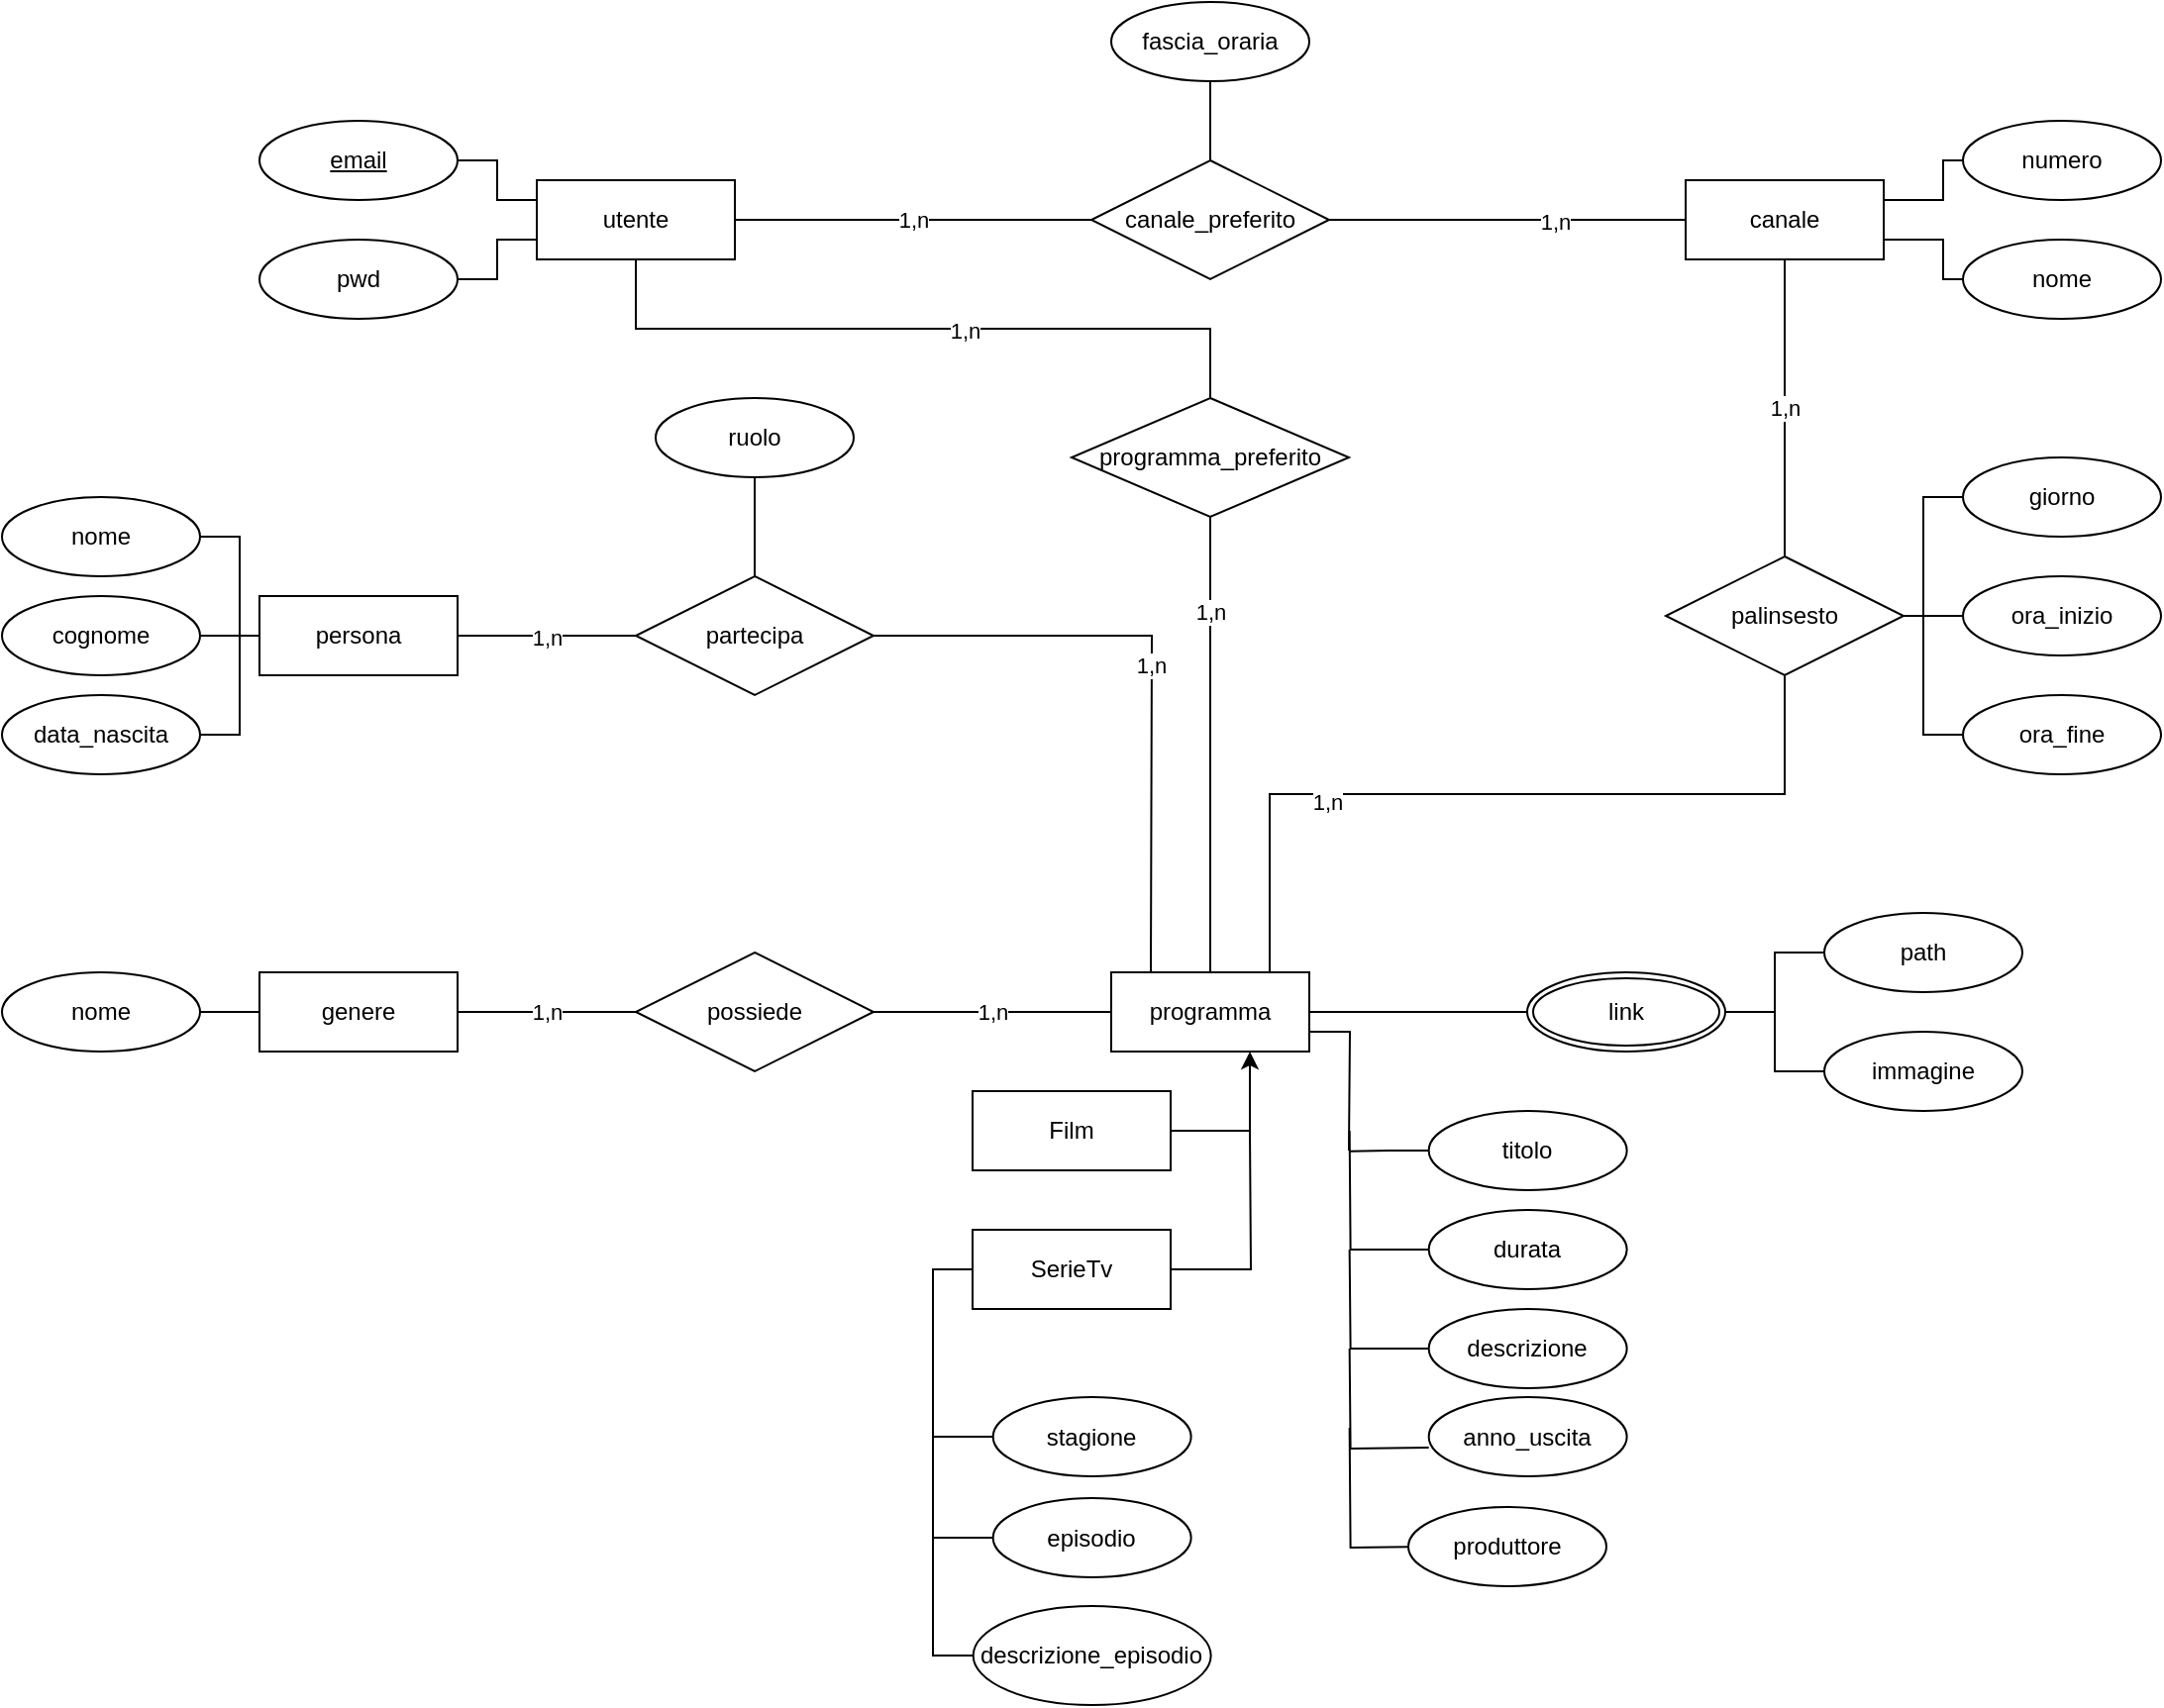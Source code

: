 <mxfile version="18.0.4" type="device" pages="2"><diagram id="wIHTIXUilXJX37TPyP6l" name="Normal"><mxGraphModel dx="2207" dy="2303" grid="1" gridSize="10" guides="1" tooltips="1" connect="1" arrows="1" fold="1" page="1" pageScale="1" pageWidth="1169" pageHeight="1654" math="0" shadow="0"><root><mxCell id="0"/><mxCell id="1" parent="0"/><mxCell id="krmuypBEGRYz2IWkkGxS-1" value="1,n" style="edgeStyle=orthogonalEdgeStyle;rounded=0;orthogonalLoop=1;jettySize=auto;html=1;exitX=1;exitY=0.5;exitDx=0;exitDy=0;entryX=0;entryY=0.5;entryDx=0;entryDy=0;endArrow=none;endFill=0;" parent="1" source="krmuypBEGRYz2IWkkGxS-4" target="krmuypBEGRYz2IWkkGxS-41" edge="1"><mxGeometry relative="1" as="geometry"/></mxCell><mxCell id="krmuypBEGRYz2IWkkGxS-2" style="rounded=0;orthogonalLoop=1;jettySize=auto;html=1;exitX=0.5;exitY=1;exitDx=0;exitDy=0;endArrow=none;endFill=0;edgeStyle=orthogonalEdgeStyle;" parent="1" source="krmuypBEGRYz2IWkkGxS-4" target="krmuypBEGRYz2IWkkGxS-45" edge="1"><mxGeometry relative="1" as="geometry"/></mxCell><mxCell id="krmuypBEGRYz2IWkkGxS-3" value="1,n" style="edgeLabel;html=1;align=center;verticalAlign=middle;resizable=0;points=[];" parent="krmuypBEGRYz2IWkkGxS-2" vertex="1" connectable="0"><mxGeometry x="0.12" y="-1" relative="1" as="geometry"><mxPoint x="-1" as="offset"/></mxGeometry></mxCell><mxCell id="krmuypBEGRYz2IWkkGxS-4" value="utente" style="whiteSpace=wrap;html=1;align=center;" parent="1" vertex="1"><mxGeometry x="80" y="-70" width="100" height="40" as="geometry"/></mxCell><mxCell id="krmuypBEGRYz2IWkkGxS-5" style="edgeStyle=orthogonalEdgeStyle;rounded=0;orthogonalLoop=1;jettySize=auto;html=1;exitX=1;exitY=0.25;exitDx=0;exitDy=0;entryX=0;entryY=0.5;entryDx=0;entryDy=0;endArrow=none;endFill=0;" parent="1" source="krmuypBEGRYz2IWkkGxS-6" target="krmuypBEGRYz2IWkkGxS-11" edge="1"><mxGeometry relative="1" as="geometry"><Array as="points"><mxPoint x="790" y="-60"/></Array></mxGeometry></mxCell><mxCell id="krmuypBEGRYz2IWkkGxS-6" value="canale" style="whiteSpace=wrap;html=1;align=center;" parent="1" vertex="1"><mxGeometry x="660" y="-70" width="100" height="40" as="geometry"/></mxCell><mxCell id="krmuypBEGRYz2IWkkGxS-7" style="edgeStyle=orthogonalEdgeStyle;rounded=0;orthogonalLoop=1;jettySize=auto;html=1;endArrow=none;endFill=0;entryX=0;entryY=0.75;entryDx=0;entryDy=0;" parent="1" source="krmuypBEGRYz2IWkkGxS-8" target="krmuypBEGRYz2IWkkGxS-4" edge="1"><mxGeometry relative="1" as="geometry"><mxPoint x="60.0" y="100.0" as="targetPoint"/></mxGeometry></mxCell><mxCell id="krmuypBEGRYz2IWkkGxS-8" value="pwd" style="ellipse;whiteSpace=wrap;html=1;align=center;" parent="1" vertex="1"><mxGeometry x="-60" y="-40" width="100" height="40" as="geometry"/></mxCell><mxCell id="krmuypBEGRYz2IWkkGxS-9" style="edgeStyle=orthogonalEdgeStyle;rounded=0;orthogonalLoop=1;jettySize=auto;html=1;exitX=1;exitY=0.5;exitDx=0;exitDy=0;entryX=0;entryY=0.25;entryDx=0;entryDy=0;endArrow=none;endFill=0;" parent="1" source="krmuypBEGRYz2IWkkGxS-10" target="krmuypBEGRYz2IWkkGxS-4" edge="1"><mxGeometry relative="1" as="geometry"/></mxCell><mxCell id="krmuypBEGRYz2IWkkGxS-10" value="email" style="ellipse;whiteSpace=wrap;html=1;align=center;fontStyle=4;" parent="1" vertex="1"><mxGeometry x="-60" y="-100" width="100" height="40" as="geometry"/></mxCell><mxCell id="krmuypBEGRYz2IWkkGxS-11" value="numero" style="ellipse;whiteSpace=wrap;html=1;align=center;" parent="1" vertex="1"><mxGeometry x="800" y="-100" width="100" height="40" as="geometry"/></mxCell><mxCell id="krmuypBEGRYz2IWkkGxS-12" style="edgeStyle=orthogonalEdgeStyle;rounded=0;orthogonalLoop=1;jettySize=auto;html=1;endArrow=none;endFill=0;" parent="1" source="krmuypBEGRYz2IWkkGxS-13" edge="1"><mxGeometry relative="1" as="geometry"><mxPoint x="490.33" y="410.0" as="targetPoint"/></mxGeometry></mxCell><mxCell id="krmuypBEGRYz2IWkkGxS-13" value="durata" style="ellipse;whiteSpace=wrap;html=1;align=center;" parent="1" vertex="1"><mxGeometry x="530.33" y="450" width="100" height="40" as="geometry"/></mxCell><mxCell id="krmuypBEGRYz2IWkkGxS-14" style="edgeStyle=orthogonalEdgeStyle;rounded=0;orthogonalLoop=1;jettySize=auto;html=1;exitX=0;exitY=0.5;exitDx=0;exitDy=0;endArrow=none;endFill=0;" parent="1" source="krmuypBEGRYz2IWkkGxS-15" edge="1"><mxGeometry relative="1" as="geometry"><mxPoint x="490.33" y="470.0" as="targetPoint"/></mxGeometry></mxCell><mxCell id="krmuypBEGRYz2IWkkGxS-15" value="descrizione" style="ellipse;whiteSpace=wrap;html=1;align=center;" parent="1" vertex="1"><mxGeometry x="530.33" y="500" width="100" height="40" as="geometry"/></mxCell><mxCell id="krmuypBEGRYz2IWkkGxS-16" value="1,n" style="edgeStyle=orthogonalEdgeStyle;rounded=0;orthogonalLoop=1;jettySize=auto;html=1;endArrow=none;endFill=0;exitX=1;exitY=0.5;exitDx=0;exitDy=0;" parent="1" source="krmuypBEGRYz2IWkkGxS-55" edge="1"><mxGeometry relative="1" as="geometry"><mxPoint x="390.0" y="330" as="targetPoint"/><mxPoint x="350.005" y="240.053" as="sourcePoint"/></mxGeometry></mxCell><mxCell id="krmuypBEGRYz2IWkkGxS-17" value="1,n" style="edgeStyle=orthogonalEdgeStyle;rounded=0;orthogonalLoop=1;jettySize=auto;html=1;entryX=0;entryY=0.5;entryDx=0;entryDy=0;endArrow=none;endFill=0;exitX=1;exitY=0.5;exitDx=0;exitDy=0;" parent="1" source="krmuypBEGRYz2IWkkGxS-78" edge="1"><mxGeometry relative="1" as="geometry"><mxPoint x="130" y="160" as="targetPoint"/><mxPoint x="90" y="160" as="sourcePoint"/></mxGeometry></mxCell><mxCell id="krmuypBEGRYz2IWkkGxS-18" value="1,n" style="edgeStyle=orthogonalEdgeStyle;rounded=0;orthogonalLoop=1;jettySize=auto;html=1;entryX=0;entryY=0.5;entryDx=0;entryDy=0;endArrow=none;endFill=0;" parent="1" source="krmuypBEGRYz2IWkkGxS-19" target="krmuypBEGRYz2IWkkGxS-27" edge="1"><mxGeometry relative="1" as="geometry"><mxPoint x="364" y="350.0" as="targetPoint"/></mxGeometry></mxCell><mxCell id="krmuypBEGRYz2IWkkGxS-19" value="possiede" style="shape=rhombus;perimeter=rhombusPerimeter;whiteSpace=wrap;html=1;align=center;" parent="1" vertex="1"><mxGeometry x="130" y="320" width="120" height="60" as="geometry"/></mxCell><mxCell id="krmuypBEGRYz2IWkkGxS-20" value="1,n" style="edgeStyle=orthogonalEdgeStyle;rounded=0;orthogonalLoop=1;jettySize=auto;html=1;endArrow=none;endFill=0;" parent="1" source="krmuypBEGRYz2IWkkGxS-21" target="krmuypBEGRYz2IWkkGxS-19" edge="1"><mxGeometry relative="1" as="geometry"/></mxCell><mxCell id="krmuypBEGRYz2IWkkGxS-21" value="genere" style="whiteSpace=wrap;html=1;align=center;" parent="1" vertex="1"><mxGeometry x="-60" y="330" width="100" height="40" as="geometry"/></mxCell><mxCell id="krmuypBEGRYz2IWkkGxS-24" style="edgeStyle=orthogonalEdgeStyle;rounded=0;orthogonalLoop=1;jettySize=auto;html=1;exitX=1;exitY=0.75;exitDx=0;exitDy=0;endArrow=none;endFill=0;" parent="1" source="krmuypBEGRYz2IWkkGxS-27" edge="1"><mxGeometry relative="1" as="geometry"><mxPoint x="489.997" y="420" as="targetPoint"/><mxPoint x="540.33" y="360" as="sourcePoint"/></mxGeometry></mxCell><mxCell id="krmuypBEGRYz2IWkkGxS-25" style="edgeStyle=orthogonalEdgeStyle;rounded=0;orthogonalLoop=1;jettySize=auto;html=1;exitX=0.75;exitY=0;exitDx=0;exitDy=0;entryX=0.5;entryY=1;entryDx=0;entryDy=0;endArrow=none;endFill=0;" parent="1" source="krmuypBEGRYz2IWkkGxS-27" target="krmuypBEGRYz2IWkkGxS-67" edge="1"><mxGeometry relative="1" as="geometry"><Array as="points"><mxPoint x="450" y="330"/><mxPoint x="450" y="240"/><mxPoint x="710" y="240"/></Array></mxGeometry></mxCell><mxCell id="krmuypBEGRYz2IWkkGxS-26" value="1,n" style="edgeLabel;html=1;align=center;verticalAlign=middle;resizable=0;points=[];" parent="krmuypBEGRYz2IWkkGxS-25" vertex="1" connectable="0"><mxGeometry x="-0.403" y="-4" relative="1" as="geometry"><mxPoint as="offset"/></mxGeometry></mxCell><mxCell id="VphxFnrTuTG88ERewoqp-6" style="edgeStyle=orthogonalEdgeStyle;rounded=0;orthogonalLoop=1;jettySize=auto;html=1;exitX=1;exitY=0.5;exitDx=0;exitDy=0;entryX=0;entryY=0.5;entryDx=0;entryDy=0;endArrow=none;endFill=0;" parent="1" source="krmuypBEGRYz2IWkkGxS-27" target="VphxFnrTuTG88ERewoqp-1" edge="1"><mxGeometry relative="1" as="geometry"/></mxCell><mxCell id="Xvf-1FZqlk42v7NjZkks-3" value="" style="edgeStyle=orthogonalEdgeStyle;rounded=0;orthogonalLoop=1;jettySize=auto;html=1;entryX=1;entryY=0.5;entryDx=0;entryDy=0;startArrow=classic;startFill=1;endArrow=none;endFill=0;" parent="1" source="krmuypBEGRYz2IWkkGxS-27" target="Xvf-1FZqlk42v7NjZkks-2" edge="1"><mxGeometry relative="1" as="geometry"><mxPoint x="450" y="380" as="sourcePoint"/><Array as="points"><mxPoint x="440" y="410"/></Array></mxGeometry></mxCell><mxCell id="krmuypBEGRYz2IWkkGxS-27" value="programma" style="whiteSpace=wrap;html=1;align=center;" parent="1" vertex="1"><mxGeometry x="370" y="330" width="100" height="40" as="geometry"/></mxCell><mxCell id="krmuypBEGRYz2IWkkGxS-28" style="edgeStyle=orthogonalEdgeStyle;rounded=0;orthogonalLoop=1;jettySize=auto;html=1;exitX=0;exitY=0.5;exitDx=0;exitDy=0;startArrow=none;startFill=0;endArrow=none;endFill=0;" parent="1" edge="1"><mxGeometry relative="1" as="geometry"><mxPoint x="490.33" y="520.0" as="targetPoint"/><mxPoint x="530.33" y="570" as="sourcePoint"/></mxGeometry></mxCell><mxCell id="krmuypBEGRYz2IWkkGxS-30" style="edgeStyle=orthogonalEdgeStyle;rounded=0;orthogonalLoop=1;jettySize=auto;html=1;exitX=0;exitY=0.5;exitDx=0;exitDy=0;startArrow=none;startFill=0;endArrow=none;endFill=0;" parent="1" edge="1"><mxGeometry relative="1" as="geometry"><mxPoint x="490.33" y="560" as="targetPoint"/><mxPoint x="530.33" y="620" as="sourcePoint"/></mxGeometry></mxCell><mxCell id="krmuypBEGRYz2IWkkGxS-38" style="edgeStyle=orthogonalEdgeStyle;rounded=0;orthogonalLoop=1;jettySize=auto;html=1;exitX=1;exitY=0.5;exitDx=0;exitDy=0;entryX=0;entryY=0.5;entryDx=0;entryDy=0;endArrow=none;endFill=0;" parent="1" source="krmuypBEGRYz2IWkkGxS-41" target="krmuypBEGRYz2IWkkGxS-6" edge="1"><mxGeometry relative="1" as="geometry"/></mxCell><mxCell id="krmuypBEGRYz2IWkkGxS-39" value="1,n" style="edgeLabel;html=1;align=center;verticalAlign=middle;resizable=0;points=[];" parent="krmuypBEGRYz2IWkkGxS-38" vertex="1" connectable="0"><mxGeometry x="0.262" y="-1" relative="1" as="geometry"><mxPoint as="offset"/></mxGeometry></mxCell><mxCell id="krmuypBEGRYz2IWkkGxS-40" style="edgeStyle=orthogonalEdgeStyle;rounded=0;orthogonalLoop=1;jettySize=auto;html=1;exitX=0.5;exitY=0;exitDx=0;exitDy=0;entryX=0.5;entryY=1;entryDx=0;entryDy=0;endArrow=none;endFill=0;" parent="1" source="krmuypBEGRYz2IWkkGxS-41" target="krmuypBEGRYz2IWkkGxS-75" edge="1"><mxGeometry relative="1" as="geometry"/></mxCell><mxCell id="krmuypBEGRYz2IWkkGxS-41" value="canale_preferito" style="shape=rhombus;perimeter=rhombusPerimeter;whiteSpace=wrap;html=1;align=center;" parent="1" vertex="1"><mxGeometry x="360" y="-80" width="120" height="60" as="geometry"/></mxCell><mxCell id="krmuypBEGRYz2IWkkGxS-42" style="edgeStyle=orthogonalEdgeStyle;rounded=0;orthogonalLoop=1;jettySize=auto;html=1;exitX=0.5;exitY=1;exitDx=0;exitDy=0;entryX=0.5;entryY=0;entryDx=0;entryDy=0;endArrow=none;endFill=0;" parent="1" source="krmuypBEGRYz2IWkkGxS-45" target="krmuypBEGRYz2IWkkGxS-27" edge="1"><mxGeometry relative="1" as="geometry"/></mxCell><mxCell id="krmuypBEGRYz2IWkkGxS-43" value="1,n" style="edgeLabel;html=1;align=center;verticalAlign=middle;resizable=0;points=[];" parent="krmuypBEGRYz2IWkkGxS-42" vertex="1" connectable="0"><mxGeometry x="-0.589" y="1" relative="1" as="geometry"><mxPoint x="-1" as="offset"/></mxGeometry></mxCell><mxCell id="krmuypBEGRYz2IWkkGxS-45" value="programma_preferito" style="shape=rhombus;perimeter=rhombusPerimeter;whiteSpace=wrap;html=1;align=center;" parent="1" vertex="1"><mxGeometry x="350" y="40" width="140" height="60" as="geometry"/></mxCell><mxCell id="krmuypBEGRYz2IWkkGxS-47" style="edgeStyle=orthogonalEdgeStyle;rounded=0;orthogonalLoop=1;jettySize=auto;html=1;exitX=0;exitY=0.5;exitDx=0;exitDy=0;endArrow=none;endFill=0;" parent="1" source="krmuypBEGRYz2IWkkGxS-48" edge="1"><mxGeometry relative="1" as="geometry"><mxPoint x="490.33" y="420.368" as="targetPoint"/></mxGeometry></mxCell><mxCell id="krmuypBEGRYz2IWkkGxS-48" value="titolo" style="ellipse;whiteSpace=wrap;html=1;align=center;" parent="1" vertex="1"><mxGeometry x="530.33" y="400" width="100" height="40" as="geometry"/></mxCell><mxCell id="krmuypBEGRYz2IWkkGxS-49" value="anno_uscita" style="ellipse;whiteSpace=wrap;html=1;align=center;" parent="1" vertex="1"><mxGeometry x="530.33" y="544.5" width="100" height="40" as="geometry"/></mxCell><mxCell id="krmuypBEGRYz2IWkkGxS-50" value="stagione" style="ellipse;whiteSpace=wrap;html=1;align=center;" parent="1" vertex="1"><mxGeometry x="310.33" y="544.5" width="100" height="40" as="geometry"/></mxCell><mxCell id="krmuypBEGRYz2IWkkGxS-51" value="episodio" style="ellipse;whiteSpace=wrap;html=1;align=center;" parent="1" vertex="1"><mxGeometry x="310.33" y="595.5" width="100" height="40" as="geometry"/></mxCell><mxCell id="krmuypBEGRYz2IWkkGxS-52" value="produttore" style="ellipse;whiteSpace=wrap;html=1;align=center;" parent="1" vertex="1"><mxGeometry x="520" y="600" width="100" height="40" as="geometry"/></mxCell><mxCell id="krmuypBEGRYz2IWkkGxS-53" style="edgeStyle=orthogonalEdgeStyle;rounded=0;orthogonalLoop=1;jettySize=auto;html=1;exitX=1;exitY=0.5;exitDx=0;exitDy=0;entryX=0;entryY=0.5;entryDx=0;entryDy=0;endArrow=none;endFill=0;" parent="1" source="krmuypBEGRYz2IWkkGxS-54" target="krmuypBEGRYz2IWkkGxS-21" edge="1"><mxGeometry relative="1" as="geometry"/></mxCell><mxCell id="krmuypBEGRYz2IWkkGxS-54" value="nome" style="ellipse;whiteSpace=wrap;html=1;align=center;" parent="1" vertex="1"><mxGeometry x="-190" y="330" width="100" height="40" as="geometry"/></mxCell><mxCell id="krmuypBEGRYz2IWkkGxS-55" value="partecipa" style="shape=rhombus;perimeter=rhombusPerimeter;whiteSpace=wrap;html=1;align=center;" parent="1" vertex="1"><mxGeometry x="130" y="130" width="120" height="60" as="geometry"/></mxCell><mxCell id="krmuypBEGRYz2IWkkGxS-56" style="edgeStyle=orthogonalEdgeStyle;rounded=0;orthogonalLoop=1;jettySize=auto;html=1;exitX=0;exitY=0.5;exitDx=0;exitDy=0;entryX=1;entryY=0.75;entryDx=0;entryDy=0;endArrow=none;endFill=0;" parent="1" source="krmuypBEGRYz2IWkkGxS-57" target="krmuypBEGRYz2IWkkGxS-6" edge="1"><mxGeometry relative="1" as="geometry"><Array as="points"><mxPoint x="790" y="-40"/></Array></mxGeometry></mxCell><mxCell id="krmuypBEGRYz2IWkkGxS-57" value="nome" style="ellipse;whiteSpace=wrap;html=1;align=center;" parent="1" vertex="1"><mxGeometry x="800" y="-40" width="100" height="40" as="geometry"/></mxCell><mxCell id="krmuypBEGRYz2IWkkGxS-58" style="rounded=0;orthogonalLoop=1;jettySize=auto;html=1;exitX=0.5;exitY=1;exitDx=0;exitDy=0;entryX=0.5;entryY=0;entryDx=0;entryDy=0;endArrow=none;endFill=0;edgeStyle=orthogonalEdgeStyle;" parent="1" source="krmuypBEGRYz2IWkkGxS-59" target="krmuypBEGRYz2IWkkGxS-55" edge="1"><mxGeometry relative="1" as="geometry"/></mxCell><mxCell id="krmuypBEGRYz2IWkkGxS-59" value="ruolo" style="ellipse;whiteSpace=wrap;html=1;align=center;" parent="1" vertex="1"><mxGeometry x="140" y="40" width="100" height="40" as="geometry"/></mxCell><mxCell id="krmuypBEGRYz2IWkkGxS-60" style="edgeStyle=orthogonalEdgeStyle;rounded=0;orthogonalLoop=1;jettySize=auto;html=1;exitX=1;exitY=0.5;exitDx=0;exitDy=0;endArrow=none;endFill=0;" parent="1" source="krmuypBEGRYz2IWkkGxS-61" edge="1"><mxGeometry relative="1" as="geometry"><mxPoint x="-60" y="160.154" as="targetPoint"/></mxGeometry></mxCell><mxCell id="krmuypBEGRYz2IWkkGxS-61" value="cognome" style="ellipse;whiteSpace=wrap;html=1;align=center;" parent="1" vertex="1"><mxGeometry x="-190" y="140" width="100" height="40" as="geometry"/></mxCell><mxCell id="krmuypBEGRYz2IWkkGxS-62" style="edgeStyle=orthogonalEdgeStyle;rounded=0;orthogonalLoop=1;jettySize=auto;html=1;exitX=1;exitY=0.5;exitDx=0;exitDy=0;entryX=0;entryY=0.5;entryDx=0;entryDy=0;endArrow=none;endFill=0;" parent="1" source="krmuypBEGRYz2IWkkGxS-63" target="krmuypBEGRYz2IWkkGxS-78" edge="1"><mxGeometry relative="1" as="geometry"><Array as="points"><mxPoint x="-70" y="110"/><mxPoint x="-70" y="160"/></Array></mxGeometry></mxCell><mxCell id="krmuypBEGRYz2IWkkGxS-63" value="nome" style="ellipse;whiteSpace=wrap;html=1;align=center;" parent="1" vertex="1"><mxGeometry x="-190" y="90" width="100" height="40" as="geometry"/></mxCell><mxCell id="krmuypBEGRYz2IWkkGxS-64" style="edgeStyle=orthogonalEdgeStyle;rounded=0;orthogonalLoop=1;jettySize=auto;html=1;entryX=0;entryY=0.5;entryDx=0;entryDy=0;endArrow=none;endFill=0;" parent="1" source="krmuypBEGRYz2IWkkGxS-65" target="krmuypBEGRYz2IWkkGxS-78" edge="1"><mxGeometry relative="1" as="geometry"><Array as="points"><mxPoint x="-70" y="210"/><mxPoint x="-70" y="160"/></Array></mxGeometry></mxCell><mxCell id="krmuypBEGRYz2IWkkGxS-65" value="data_nascita" style="ellipse;whiteSpace=wrap;html=1;align=center;" parent="1" vertex="1"><mxGeometry x="-190" y="190" width="100" height="40" as="geometry"/></mxCell><mxCell id="krmuypBEGRYz2IWkkGxS-66" value="1,n" style="edgeStyle=orthogonalEdgeStyle;rounded=0;orthogonalLoop=1;jettySize=auto;html=1;exitX=0.5;exitY=0;exitDx=0;exitDy=0;entryX=0.5;entryY=1;entryDx=0;entryDy=0;endArrow=none;endFill=0;" parent="1" source="krmuypBEGRYz2IWkkGxS-67" target="krmuypBEGRYz2IWkkGxS-6" edge="1"><mxGeometry relative="1" as="geometry"/></mxCell><mxCell id="krmuypBEGRYz2IWkkGxS-67" value="palinsesto" style="shape=rhombus;perimeter=rhombusPerimeter;whiteSpace=wrap;html=1;align=center;" parent="1" vertex="1"><mxGeometry x="650" y="120" width="120" height="60" as="geometry"/></mxCell><mxCell id="krmuypBEGRYz2IWkkGxS-68" style="edgeStyle=orthogonalEdgeStyle;rounded=0;orthogonalLoop=1;jettySize=auto;html=1;exitX=0;exitY=0.5;exitDx=0;exitDy=0;entryX=1;entryY=0.5;entryDx=0;entryDy=0;endArrow=none;endFill=0;" parent="1" source="krmuypBEGRYz2IWkkGxS-69" target="krmuypBEGRYz2IWkkGxS-67" edge="1"><mxGeometry relative="1" as="geometry"/></mxCell><mxCell id="krmuypBEGRYz2IWkkGxS-69" value="ora_inizio" style="ellipse;whiteSpace=wrap;html=1;align=center;" parent="1" vertex="1"><mxGeometry x="800" y="130" width="100" height="40" as="geometry"/></mxCell><mxCell id="krmuypBEGRYz2IWkkGxS-70" style="edgeStyle=orthogonalEdgeStyle;rounded=0;orthogonalLoop=1;jettySize=auto;html=1;exitX=0;exitY=0.5;exitDx=0;exitDy=0;entryX=1;entryY=0.5;entryDx=0;entryDy=0;endArrow=none;endFill=0;" parent="1" source="krmuypBEGRYz2IWkkGxS-71" target="krmuypBEGRYz2IWkkGxS-67" edge="1"><mxGeometry relative="1" as="geometry"><Array as="points"><mxPoint x="780" y="210"/><mxPoint x="780" y="150"/></Array></mxGeometry></mxCell><mxCell id="krmuypBEGRYz2IWkkGxS-71" value="ora_fine" style="ellipse;whiteSpace=wrap;html=1;align=center;" parent="1" vertex="1"><mxGeometry x="800" y="190" width="100" height="40" as="geometry"/></mxCell><mxCell id="krmuypBEGRYz2IWkkGxS-72" style="edgeStyle=orthogonalEdgeStyle;rounded=0;orthogonalLoop=1;jettySize=auto;html=1;exitX=0;exitY=0.5;exitDx=0;exitDy=0;entryX=1;entryY=0.5;entryDx=0;entryDy=0;endArrow=none;endFill=0;" parent="1" source="krmuypBEGRYz2IWkkGxS-73" target="krmuypBEGRYz2IWkkGxS-67" edge="1"><mxGeometry relative="1" as="geometry"><Array as="points"><mxPoint x="780" y="90"/><mxPoint x="780" y="150"/></Array></mxGeometry></mxCell><mxCell id="krmuypBEGRYz2IWkkGxS-73" value="giorno" style="ellipse;whiteSpace=wrap;html=1;align=center;" parent="1" vertex="1"><mxGeometry x="800" y="70" width="100" height="40" as="geometry"/></mxCell><mxCell id="krmuypBEGRYz2IWkkGxS-75" value="fascia_oraria" style="ellipse;whiteSpace=wrap;html=1;align=center;" parent="1" vertex="1"><mxGeometry x="370" y="-160" width="100" height="40" as="geometry"/></mxCell><mxCell id="krmuypBEGRYz2IWkkGxS-77" value="descrizione_episodio" style="ellipse;whiteSpace=wrap;html=1;align=center;" parent="1" vertex="1"><mxGeometry x="300.33" y="650" width="120" height="50" as="geometry"/></mxCell><mxCell id="krmuypBEGRYz2IWkkGxS-78" value="persona" style="whiteSpace=wrap;html=1;align=center;" parent="1" vertex="1"><mxGeometry x="-60" y="140" width="100" height="40" as="geometry"/></mxCell><mxCell id="VphxFnrTuTG88ERewoqp-1" value="link" style="ellipse;shape=doubleEllipse;margin=3;whiteSpace=wrap;html=1;align=center;" parent="1" vertex="1"><mxGeometry x="580" y="330" width="100" height="40" as="geometry"/></mxCell><mxCell id="VphxFnrTuTG88ERewoqp-2" style="edgeStyle=orthogonalEdgeStyle;rounded=0;orthogonalLoop=1;jettySize=auto;html=1;exitX=0;exitY=0.5;exitDx=0;exitDy=0;endArrow=none;endFill=0;" parent="1" source="VphxFnrTuTG88ERewoqp-3" target="VphxFnrTuTG88ERewoqp-1" edge="1"><mxGeometry relative="1" as="geometry"/></mxCell><mxCell id="VphxFnrTuTG88ERewoqp-3" value="path" style="ellipse;whiteSpace=wrap;html=1;align=center;" parent="1" vertex="1"><mxGeometry x="730" y="300" width="100" height="40" as="geometry"/></mxCell><mxCell id="VphxFnrTuTG88ERewoqp-4" style="edgeStyle=orthogonalEdgeStyle;rounded=0;orthogonalLoop=1;jettySize=auto;html=1;entryX=1;entryY=0.5;entryDx=0;entryDy=0;endArrow=none;endFill=0;" parent="1" source="VphxFnrTuTG88ERewoqp-5" target="VphxFnrTuTG88ERewoqp-1" edge="1"><mxGeometry relative="1" as="geometry"/></mxCell><mxCell id="VphxFnrTuTG88ERewoqp-5" value="immagine" style="ellipse;whiteSpace=wrap;html=1;align=center;" parent="1" vertex="1"><mxGeometry x="730" y="360" width="100" height="40" as="geometry"/></mxCell><mxCell id="Xvf-1FZqlk42v7NjZkks-6" value="" style="edgeStyle=orthogonalEdgeStyle;rounded=0;orthogonalLoop=1;jettySize=auto;html=1;startArrow=none;startFill=0;endArrow=none;endFill=0;" parent="1" source="Xvf-1FZqlk42v7NjZkks-1" edge="1"><mxGeometry relative="1" as="geometry"><mxPoint x="440" y="410" as="targetPoint"/></mxGeometry></mxCell><mxCell id="Xvf-1FZqlk42v7NjZkks-7" value="" style="edgeStyle=orthogonalEdgeStyle;rounded=0;orthogonalLoop=1;jettySize=auto;html=1;startArrow=none;startFill=0;endArrow=none;endFill=0;entryX=0;entryY=0.5;entryDx=0;entryDy=0;exitX=0;exitY=0.5;exitDx=0;exitDy=0;" parent="1" source="Xvf-1FZqlk42v7NjZkks-1" target="krmuypBEGRYz2IWkkGxS-77" edge="1"><mxGeometry relative="1" as="geometry"/></mxCell><mxCell id="Xvf-1FZqlk42v7NjZkks-9" value="" style="edgeStyle=orthogonalEdgeStyle;rounded=0;orthogonalLoop=1;jettySize=auto;html=1;startArrow=none;startFill=0;endArrow=none;endFill=0;entryX=0;entryY=0.5;entryDx=0;entryDy=0;" parent="1" source="Xvf-1FZqlk42v7NjZkks-1" target="krmuypBEGRYz2IWkkGxS-51" edge="1"><mxGeometry relative="1" as="geometry"><mxPoint x="240.04" y="610" as="targetPoint"/><Array as="points"><mxPoint x="280" y="480"/><mxPoint x="280" y="616"/></Array></mxGeometry></mxCell><mxCell id="Xvf-1FZqlk42v7NjZkks-10" value="" style="edgeStyle=orthogonalEdgeStyle;rounded=0;orthogonalLoop=1;jettySize=auto;html=1;startArrow=none;startFill=0;endArrow=none;endFill=0;entryX=0;entryY=0.5;entryDx=0;entryDy=0;exitX=0;exitY=0.5;exitDx=0;exitDy=0;" parent="1" source="Xvf-1FZqlk42v7NjZkks-1" target="krmuypBEGRYz2IWkkGxS-50" edge="1"><mxGeometry relative="1" as="geometry"><Array as="points"><mxPoint x="280" y="480"/><mxPoint x="280" y="564"/></Array></mxGeometry></mxCell><mxCell id="Xvf-1FZqlk42v7NjZkks-1" value="SerieTv" style="whiteSpace=wrap;html=1;align=center;" parent="1" vertex="1"><mxGeometry x="300" y="460" width="100" height="40" as="geometry"/></mxCell><mxCell id="Xvf-1FZqlk42v7NjZkks-2" value="Film" style="whiteSpace=wrap;html=1;align=center;" parent="1" vertex="1"><mxGeometry x="300" y="390" width="100" height="40" as="geometry"/></mxCell></root></mxGraphModel></diagram><diagram id="T3Ui1X2cVIEZ0lEQYoyB" name="Ristr"><mxGraphModel dx="2207" dy="2303" grid="1" gridSize="10" guides="1" tooltips="1" connect="1" arrows="1" fold="1" page="1" pageScale="1" pageWidth="1169" pageHeight="1654" math="0" shadow="0"><root><mxCell id="0"/><mxCell id="1" parent="0"/><mxCell id="1kvsGuSXUtDE9VO62fHG-15" value="1,n" style="edgeStyle=orthogonalEdgeStyle;rounded=0;orthogonalLoop=1;jettySize=auto;html=1;exitX=1;exitY=0.5;exitDx=0;exitDy=0;entryX=0;entryY=0.5;entryDx=0;entryDy=0;endArrow=none;endFill=0;" parent="1" source="UsvtykgoK7kUZLq2js5X-2" target="UsvtykgoK7kUZLq2js5X-54" edge="1"><mxGeometry relative="1" as="geometry"/></mxCell><mxCell id="1kvsGuSXUtDE9VO62fHG-17" style="rounded=0;orthogonalLoop=1;jettySize=auto;html=1;exitX=0.5;exitY=1;exitDx=0;exitDy=0;endArrow=none;endFill=0;edgeStyle=orthogonalEdgeStyle;" parent="1" source="UsvtykgoK7kUZLq2js5X-2" target="UsvtykgoK7kUZLq2js5X-63" edge="1"><mxGeometry relative="1" as="geometry"/></mxCell><mxCell id="1kvsGuSXUtDE9VO62fHG-19" value="1,n" style="edgeLabel;html=1;align=center;verticalAlign=middle;resizable=0;points=[];" parent="1kvsGuSXUtDE9VO62fHG-17" vertex="1" connectable="0"><mxGeometry x="0.12" y="-1" relative="1" as="geometry"><mxPoint x="-1" as="offset"/></mxGeometry></mxCell><mxCell id="UsvtykgoK7kUZLq2js5X-2" value="utente" style="whiteSpace=wrap;html=1;align=center;" parent="1" vertex="1"><mxGeometry x="80" y="-70" width="100" height="40" as="geometry"/></mxCell><mxCell id="Fs0h-zh9u24_zXwT53LX-4" style="edgeStyle=orthogonalEdgeStyle;rounded=0;orthogonalLoop=1;jettySize=auto;html=1;exitX=1;exitY=0.25;exitDx=0;exitDy=0;entryX=0;entryY=0.5;entryDx=0;entryDy=0;endArrow=none;endFill=0;" parent="1" source="UsvtykgoK7kUZLq2js5X-4" target="UsvtykgoK7kUZLq2js5X-15" edge="1"><mxGeometry relative="1" as="geometry"><Array as="points"><mxPoint x="790" y="-60"/></Array></mxGeometry></mxCell><mxCell id="UsvtykgoK7kUZLq2js5X-4" value="canale" style="whiteSpace=wrap;html=1;align=center;" parent="1" vertex="1"><mxGeometry x="660" y="-70" width="100" height="40" as="geometry"/></mxCell><mxCell id="UsvtykgoK7kUZLq2js5X-11" style="edgeStyle=orthogonalEdgeStyle;rounded=0;orthogonalLoop=1;jettySize=auto;html=1;endArrow=none;endFill=0;entryX=0;entryY=0.75;entryDx=0;entryDy=0;" parent="1" source="UsvtykgoK7kUZLq2js5X-12" target="UsvtykgoK7kUZLq2js5X-2" edge="1"><mxGeometry relative="1" as="geometry"><mxPoint x="60.0" y="100.0" as="targetPoint"/></mxGeometry></mxCell><mxCell id="UsvtykgoK7kUZLq2js5X-12" value="pwd" style="ellipse;whiteSpace=wrap;html=1;align=center;" parent="1" vertex="1"><mxGeometry x="-60" y="-40" width="100" height="40" as="geometry"/></mxCell><mxCell id="Fs0h-zh9u24_zXwT53LX-3" style="edgeStyle=orthogonalEdgeStyle;rounded=0;orthogonalLoop=1;jettySize=auto;html=1;exitX=1;exitY=0.5;exitDx=0;exitDy=0;entryX=0;entryY=0.25;entryDx=0;entryDy=0;endArrow=none;endFill=0;" parent="1" source="UsvtykgoK7kUZLq2js5X-13" target="UsvtykgoK7kUZLq2js5X-2" edge="1"><mxGeometry relative="1" as="geometry"/></mxCell><mxCell id="UsvtykgoK7kUZLq2js5X-13" value="email" style="ellipse;whiteSpace=wrap;html=1;align=center;fontStyle=4;" parent="1" vertex="1"><mxGeometry x="-60" y="-100" width="100" height="40" as="geometry"/></mxCell><mxCell id="UsvtykgoK7kUZLq2js5X-15" value="numero" style="ellipse;whiteSpace=wrap;html=1;align=center;" parent="1" vertex="1"><mxGeometry x="800" y="-100" width="100" height="40" as="geometry"/></mxCell><mxCell id="UsvtykgoK7kUZLq2js5X-16" style="edgeStyle=orthogonalEdgeStyle;rounded=0;orthogonalLoop=1;jettySize=auto;html=1;endArrow=none;endFill=0;" parent="1" source="UsvtykgoK7kUZLq2js5X-17" edge="1"><mxGeometry relative="1" as="geometry"><mxPoint x="420.0" y="410.0" as="targetPoint"/></mxGeometry></mxCell><mxCell id="UsvtykgoK7kUZLq2js5X-17" value="durata" style="ellipse;whiteSpace=wrap;html=1;align=center;" parent="1" vertex="1"><mxGeometry x="460" y="450" width="100" height="40" as="geometry"/></mxCell><mxCell id="UsvtykgoK7kUZLq2js5X-18" style="edgeStyle=orthogonalEdgeStyle;rounded=0;orthogonalLoop=1;jettySize=auto;html=1;exitX=0;exitY=0.5;exitDx=0;exitDy=0;endArrow=none;endFill=0;" parent="1" source="UsvtykgoK7kUZLq2js5X-19" edge="1"><mxGeometry relative="1" as="geometry"><mxPoint x="420.0" y="470.0" as="targetPoint"/></mxGeometry></mxCell><mxCell id="UsvtykgoK7kUZLq2js5X-19" value="descrizione" style="ellipse;whiteSpace=wrap;html=1;align=center;" parent="1" vertex="1"><mxGeometry x="460" y="500" width="100" height="40" as="geometry"/></mxCell><mxCell id="UsvtykgoK7kUZLq2js5X-20" value="1,n" style="edgeStyle=orthogonalEdgeStyle;rounded=0;orthogonalLoop=1;jettySize=auto;html=1;endArrow=none;endFill=0;exitX=1;exitY=0.5;exitDx=0;exitDy=0;" parent="1" source="UsvtykgoK7kUZLq2js5X-79" edge="1"><mxGeometry relative="1" as="geometry"><mxPoint x="390" y="330" as="targetPoint"/><mxPoint x="350.005" y="240.053" as="sourcePoint"/></mxGeometry></mxCell><mxCell id="UsvtykgoK7kUZLq2js5X-21" value="1,n" style="edgeStyle=orthogonalEdgeStyle;rounded=0;orthogonalLoop=1;jettySize=auto;html=1;entryX=0;entryY=0.5;entryDx=0;entryDy=0;endArrow=none;endFill=0;exitX=1;exitY=0.5;exitDx=0;exitDy=0;" parent="1" source="Fs0h-zh9u24_zXwT53LX-10" edge="1"><mxGeometry relative="1" as="geometry"><mxPoint x="130" y="160" as="targetPoint"/><mxPoint x="90" y="160" as="sourcePoint"/></mxGeometry></mxCell><mxCell id="UsvtykgoK7kUZLq2js5X-29" value="1,n" style="edgeStyle=orthogonalEdgeStyle;rounded=0;orthogonalLoop=1;jettySize=auto;html=1;entryX=0;entryY=0.5;entryDx=0;entryDy=0;endArrow=none;endFill=0;" parent="1" source="UsvtykgoK7kUZLq2js5X-30" target="UsvtykgoK7kUZLq2js5X-41" edge="1"><mxGeometry relative="1" as="geometry"><mxPoint x="364" y="350.0" as="targetPoint"/></mxGeometry></mxCell><mxCell id="UsvtykgoK7kUZLq2js5X-30" value="possiede" style="shape=rhombus;perimeter=rhombusPerimeter;whiteSpace=wrap;html=1;align=center;" parent="1" vertex="1"><mxGeometry x="130" y="320" width="120" height="60" as="geometry"/></mxCell><mxCell id="UsvtykgoK7kUZLq2js5X-31" value="1,n" style="edgeStyle=orthogonalEdgeStyle;rounded=0;orthogonalLoop=1;jettySize=auto;html=1;endArrow=none;endFill=0;" parent="1" source="UsvtykgoK7kUZLq2js5X-32" target="UsvtykgoK7kUZLq2js5X-30" edge="1"><mxGeometry relative="1" as="geometry"/></mxCell><mxCell id="UsvtykgoK7kUZLq2js5X-32" value="genere" style="whiteSpace=wrap;html=1;align=center;" parent="1" vertex="1"><mxGeometry x="-60" y="330" width="100" height="40" as="geometry"/></mxCell><mxCell id="UsvtykgoK7kUZLq2js5X-38" style="edgeStyle=orthogonalEdgeStyle;rounded=0;orthogonalLoop=1;jettySize=auto;html=1;exitX=1;exitY=0.5;exitDx=0;exitDy=0;entryX=0;entryY=0.5;entryDx=0;entryDy=0;endArrow=none;endFill=0;" parent="1" source="UsvtykgoK7kUZLq2js5X-41" target="UsvtykgoK7kUZLq2js5X-51" edge="1"><mxGeometry relative="1" as="geometry"/></mxCell><mxCell id="UsvtykgoK7kUZLq2js5X-39" value="1,1" style="edgeLabel;html=1;align=center;verticalAlign=middle;resizable=0;points=[];" parent="UsvtykgoK7kUZLq2js5X-38" vertex="1" connectable="0"><mxGeometry x="0.325" y="-3" relative="1" as="geometry"><mxPoint as="offset"/></mxGeometry></mxCell><mxCell id="UsvtykgoK7kUZLq2js5X-40" style="edgeStyle=orthogonalEdgeStyle;rounded=0;orthogonalLoop=1;jettySize=auto;html=1;exitX=0.5;exitY=1;exitDx=0;exitDy=0;endArrow=none;endFill=0;" parent="1" source="UsvtykgoK7kUZLq2js5X-41" edge="1"><mxGeometry relative="1" as="geometry"><mxPoint x="419.667" y="420" as="targetPoint"/></mxGeometry></mxCell><mxCell id="1kvsGuSXUtDE9VO62fHG-13" style="edgeStyle=orthogonalEdgeStyle;rounded=0;orthogonalLoop=1;jettySize=auto;html=1;exitX=0.75;exitY=0;exitDx=0;exitDy=0;entryX=0.5;entryY=1;entryDx=0;entryDy=0;endArrow=none;endFill=0;" parent="1" source="UsvtykgoK7kUZLq2js5X-41" target="1kvsGuSXUtDE9VO62fHG-9" edge="1"><mxGeometry relative="1" as="geometry"><Array as="points"><mxPoint x="450" y="330"/><mxPoint x="450" y="240"/><mxPoint x="710" y="240"/></Array></mxGeometry></mxCell><mxCell id="W0_z1YznUzcmAt4V5pX4-1" value="1,n" style="edgeLabel;html=1;align=center;verticalAlign=middle;resizable=0;points=[];" parent="1kvsGuSXUtDE9VO62fHG-13" vertex="1" connectable="0"><mxGeometry x="-0.403" y="-4" relative="1" as="geometry"><mxPoint as="offset"/></mxGeometry></mxCell><mxCell id="UsvtykgoK7kUZLq2js5X-41" value="programma" style="whiteSpace=wrap;html=1;align=center;" parent="1" vertex="1"><mxGeometry x="370" y="330" width="100" height="40" as="geometry"/></mxCell><mxCell id="UsvtykgoK7kUZLq2js5X-42" style="edgeStyle=orthogonalEdgeStyle;rounded=0;orthogonalLoop=1;jettySize=auto;html=1;exitX=0;exitY=0.5;exitDx=0;exitDy=0;startArrow=none;startFill=0;endArrow=none;endFill=0;" parent="1" edge="1"><mxGeometry relative="1" as="geometry"><mxPoint x="420.0" y="520.0" as="targetPoint"/><mxPoint x="460" y="570" as="sourcePoint"/></mxGeometry></mxCell><mxCell id="UsvtykgoK7kUZLq2js5X-43" style="edgeStyle=orthogonalEdgeStyle;rounded=0;orthogonalLoop=1;jettySize=auto;html=1;exitX=0;exitY=0.5;exitDx=0;exitDy=0;startArrow=none;startFill=0;endArrow=none;endFill=0;" parent="1" edge="1"><mxGeometry relative="1" as="geometry"><mxPoint x="420.0" y="620" as="targetPoint"/><mxPoint x="460" y="670" as="sourcePoint"/></mxGeometry></mxCell><mxCell id="UsvtykgoK7kUZLq2js5X-44" style="edgeStyle=orthogonalEdgeStyle;rounded=0;orthogonalLoop=1;jettySize=auto;html=1;exitX=0;exitY=0.5;exitDx=0;exitDy=0;startArrow=none;startFill=0;endArrow=none;endFill=0;" parent="1" edge="1"><mxGeometry relative="1" as="geometry"><mxPoint x="420.0" y="560" as="targetPoint"/><mxPoint x="460" y="620" as="sourcePoint"/></mxGeometry></mxCell><mxCell id="UsvtykgoK7kUZLq2js5X-45" style="edgeStyle=orthogonalEdgeStyle;rounded=0;orthogonalLoop=1;jettySize=auto;html=1;exitX=0;exitY=0.5;exitDx=0;exitDy=0;entryX=0;entryY=0.5;entryDx=0;entryDy=0;endArrow=none;endFill=0;" parent="1" source="UsvtykgoK7kUZLq2js5X-46" target="UsvtykgoK7kUZLq2js5X-47" edge="1"><mxGeometry relative="1" as="geometry"/></mxCell><mxCell id="UsvtykgoK7kUZLq2js5X-46" value="path" style="ellipse;whiteSpace=wrap;html=1;align=center;" parent="1" vertex="1"><mxGeometry x="960" y="300" width="100" height="40" as="geometry"/></mxCell><mxCell id="UsvtykgoK7kUZLq2js5X-47" value="immagine" style="ellipse;whiteSpace=wrap;html=1;align=center;" parent="1" vertex="1"><mxGeometry x="960" y="360" width="100" height="40" as="geometry"/></mxCell><mxCell id="UsvtykgoK7kUZLq2js5X-48" style="edgeStyle=orthogonalEdgeStyle;rounded=0;orthogonalLoop=1;jettySize=auto;html=1;exitX=1;exitY=0.5;exitDx=0;exitDy=0;endArrow=none;endFill=0;" parent="1" source="UsvtykgoK7kUZLq2js5X-49" edge="1"><mxGeometry relative="1" as="geometry"><mxPoint x="940" y="350" as="targetPoint"/></mxGeometry></mxCell><mxCell id="UsvtykgoK7kUZLq2js5X-49" value="link" style="whiteSpace=wrap;html=1;align=center;" parent="1" vertex="1"><mxGeometry x="790" y="330" width="100" height="40" as="geometry"/></mxCell><mxCell id="UsvtykgoK7kUZLq2js5X-50" value="1,1" style="edgeStyle=orthogonalEdgeStyle;rounded=0;orthogonalLoop=1;jettySize=auto;html=1;exitX=1;exitY=0.5;exitDx=0;exitDy=0;entryX=0;entryY=0.5;entryDx=0;entryDy=0;endArrow=none;endFill=0;" parent="1" source="UsvtykgoK7kUZLq2js5X-51" target="UsvtykgoK7kUZLq2js5X-49" edge="1"><mxGeometry relative="1" as="geometry"/></mxCell><mxCell id="UsvtykgoK7kUZLq2js5X-51" value="ha" style="shape=rhombus;perimeter=rhombusPerimeter;whiteSpace=wrap;html=1;align=center;" parent="1" vertex="1"><mxGeometry x="590" y="320" width="120" height="60" as="geometry"/></mxCell><mxCell id="1kvsGuSXUtDE9VO62fHG-16" style="edgeStyle=orthogonalEdgeStyle;rounded=0;orthogonalLoop=1;jettySize=auto;html=1;exitX=1;exitY=0.5;exitDx=0;exitDy=0;entryX=0;entryY=0.5;entryDx=0;entryDy=0;endArrow=none;endFill=0;" parent="1" source="UsvtykgoK7kUZLq2js5X-54" target="UsvtykgoK7kUZLq2js5X-4" edge="1"><mxGeometry relative="1" as="geometry"/></mxCell><mxCell id="1kvsGuSXUtDE9VO62fHG-21" value="1,n" style="edgeLabel;html=1;align=center;verticalAlign=middle;resizable=0;points=[];" parent="1kvsGuSXUtDE9VO62fHG-16" vertex="1" connectable="0"><mxGeometry x="0.262" y="-1" relative="1" as="geometry"><mxPoint as="offset"/></mxGeometry></mxCell><mxCell id="Fs0h-zh9u24_zXwT53LX-18" style="edgeStyle=orthogonalEdgeStyle;rounded=0;orthogonalLoop=1;jettySize=auto;html=1;exitX=0.5;exitY=0;exitDx=0;exitDy=0;entryX=0.5;entryY=1;entryDx=0;entryDy=0;endArrow=none;endFill=0;" parent="1" source="UsvtykgoK7kUZLq2js5X-54" target="1kvsGuSXUtDE9VO62fHG-23" edge="1"><mxGeometry relative="1" as="geometry"/></mxCell><mxCell id="UsvtykgoK7kUZLq2js5X-54" value="canale_preferito" style="shape=rhombus;perimeter=rhombusPerimeter;whiteSpace=wrap;html=1;align=center;" parent="1" vertex="1"><mxGeometry x="360" y="-80" width="120" height="60" as="geometry"/></mxCell><mxCell id="1kvsGuSXUtDE9VO62fHG-18" style="edgeStyle=orthogonalEdgeStyle;rounded=0;orthogonalLoop=1;jettySize=auto;html=1;exitX=0.5;exitY=1;exitDx=0;exitDy=0;entryX=0.5;entryY=0;entryDx=0;entryDy=0;endArrow=none;endFill=0;" parent="1" source="UsvtykgoK7kUZLq2js5X-63" target="UsvtykgoK7kUZLq2js5X-41" edge="1"><mxGeometry relative="1" as="geometry"/></mxCell><mxCell id="1kvsGuSXUtDE9VO62fHG-20" value="1,n" style="edgeLabel;html=1;align=center;verticalAlign=middle;resizable=0;points=[];" parent="1kvsGuSXUtDE9VO62fHG-18" vertex="1" connectable="0"><mxGeometry x="-0.589" y="1" relative="1" as="geometry"><mxPoint x="-1" as="offset"/></mxGeometry></mxCell><mxCell id="UsvtykgoK7kUZLq2js5X-63" value="programma_preferito" style="shape=rhombus;perimeter=rhombusPerimeter;whiteSpace=wrap;html=1;align=center;" parent="1" vertex="1"><mxGeometry x="350" y="40" width="140" height="60" as="geometry"/></mxCell><mxCell id="UsvtykgoK7kUZLq2js5X-70" style="edgeStyle=orthogonalEdgeStyle;rounded=0;orthogonalLoop=1;jettySize=auto;html=1;exitX=0;exitY=0.5;exitDx=0;exitDy=0;endArrow=none;endFill=0;" parent="1" edge="1"><mxGeometry relative="1" as="geometry"><mxPoint x="420" y="660" as="targetPoint"/><mxPoint x="460" y="720" as="sourcePoint"/></mxGeometry></mxCell><mxCell id="UsvtykgoK7kUZLq2js5X-72" style="edgeStyle=orthogonalEdgeStyle;rounded=0;orthogonalLoop=1;jettySize=auto;html=1;exitX=0;exitY=0.5;exitDx=0;exitDy=0;endArrow=none;endFill=0;" parent="1" source="UsvtykgoK7kUZLq2js5X-73" edge="1"><mxGeometry relative="1" as="geometry"><mxPoint x="420" y="420.368" as="targetPoint"/></mxGeometry></mxCell><mxCell id="UsvtykgoK7kUZLq2js5X-73" value="titolo" style="ellipse;whiteSpace=wrap;html=1;align=center;" parent="1" vertex="1"><mxGeometry x="460" y="400" width="100" height="40" as="geometry"/></mxCell><mxCell id="UsvtykgoK7kUZLq2js5X-74" value="anno_uscita" style="ellipse;whiteSpace=wrap;html=1;align=center;" parent="1" vertex="1"><mxGeometry x="460" y="650" width="100" height="40" as="geometry"/></mxCell><mxCell id="UsvtykgoK7kUZLq2js5X-75" value="stagione" style="ellipse;whiteSpace=wrap;html=1;align=center;" parent="1" vertex="1"><mxGeometry x="460" y="549" width="100" height="40" as="geometry"/></mxCell><mxCell id="UsvtykgoK7kUZLq2js5X-76" value="episodio" style="ellipse;whiteSpace=wrap;html=1;align=center;" parent="1" vertex="1"><mxGeometry x="460" y="600" width="100" height="40" as="geometry"/></mxCell><mxCell id="UsvtykgoK7kUZLq2js5X-77" value="produttore" style="ellipse;whiteSpace=wrap;html=1;align=center;" parent="1" vertex="1"><mxGeometry x="460" y="700" width="100" height="40" as="geometry"/></mxCell><mxCell id="Fs0h-zh9u24_zXwT53LX-15" style="edgeStyle=orthogonalEdgeStyle;rounded=0;orthogonalLoop=1;jettySize=auto;html=1;exitX=1;exitY=0.5;exitDx=0;exitDy=0;entryX=0;entryY=0.5;entryDx=0;entryDy=0;endArrow=none;endFill=0;" parent="1" source="UsvtykgoK7kUZLq2js5X-78" target="UsvtykgoK7kUZLq2js5X-32" edge="1"><mxGeometry relative="1" as="geometry"/></mxCell><mxCell id="UsvtykgoK7kUZLq2js5X-78" value="nome" style="ellipse;whiteSpace=wrap;html=1;align=center;" parent="1" vertex="1"><mxGeometry x="-190" y="330" width="100" height="40" as="geometry"/></mxCell><mxCell id="UsvtykgoK7kUZLq2js5X-79" value="partecipa" style="shape=rhombus;perimeter=rhombusPerimeter;whiteSpace=wrap;html=1;align=center;" parent="1" vertex="1"><mxGeometry x="130" y="130" width="120" height="60" as="geometry"/></mxCell><mxCell id="Fs0h-zh9u24_zXwT53LX-5" style="edgeStyle=orthogonalEdgeStyle;rounded=0;orthogonalLoop=1;jettySize=auto;html=1;exitX=0;exitY=0.5;exitDx=0;exitDy=0;entryX=1;entryY=0.75;entryDx=0;entryDy=0;endArrow=none;endFill=0;" parent="1" source="UsvtykgoK7kUZLq2js5X-81" target="UsvtykgoK7kUZLq2js5X-4" edge="1"><mxGeometry relative="1" as="geometry"><Array as="points"><mxPoint x="790" y="-40"/></Array></mxGeometry></mxCell><mxCell id="UsvtykgoK7kUZLq2js5X-81" value="nome" style="ellipse;whiteSpace=wrap;html=1;align=center;" parent="1" vertex="1"><mxGeometry x="800" y="-40" width="100" height="40" as="geometry"/></mxCell><mxCell id="1kvsGuSXUtDE9VO62fHG-8" style="rounded=0;orthogonalLoop=1;jettySize=auto;html=1;exitX=0.5;exitY=1;exitDx=0;exitDy=0;entryX=0.5;entryY=0;entryDx=0;entryDy=0;endArrow=none;endFill=0;edgeStyle=orthogonalEdgeStyle;" parent="1" source="1kvsGuSXUtDE9VO62fHG-1" target="UsvtykgoK7kUZLq2js5X-79" edge="1"><mxGeometry relative="1" as="geometry"/></mxCell><mxCell id="1kvsGuSXUtDE9VO62fHG-1" value="ruolo" style="ellipse;whiteSpace=wrap;html=1;align=center;" parent="1" vertex="1"><mxGeometry x="140" y="40" width="100" height="40" as="geometry"/></mxCell><mxCell id="Fs0h-zh9u24_zXwT53LX-12" style="edgeStyle=orthogonalEdgeStyle;rounded=0;orthogonalLoop=1;jettySize=auto;html=1;exitX=1;exitY=0.5;exitDx=0;exitDy=0;endArrow=none;endFill=0;" parent="1" source="1kvsGuSXUtDE9VO62fHG-3" edge="1"><mxGeometry relative="1" as="geometry"><mxPoint x="-60" y="160.154" as="targetPoint"/></mxGeometry></mxCell><mxCell id="1kvsGuSXUtDE9VO62fHG-3" value="cognome" style="ellipse;whiteSpace=wrap;html=1;align=center;" parent="1" vertex="1"><mxGeometry x="-190" y="140" width="100" height="40" as="geometry"/></mxCell><mxCell id="Fs0h-zh9u24_zXwT53LX-11" style="edgeStyle=orthogonalEdgeStyle;rounded=0;orthogonalLoop=1;jettySize=auto;html=1;exitX=1;exitY=0.5;exitDx=0;exitDy=0;entryX=0;entryY=0.5;entryDx=0;entryDy=0;endArrow=none;endFill=0;" parent="1" source="1kvsGuSXUtDE9VO62fHG-4" target="Fs0h-zh9u24_zXwT53LX-10" edge="1"><mxGeometry relative="1" as="geometry"><Array as="points"><mxPoint x="-70" y="110"/><mxPoint x="-70" y="160"/></Array></mxGeometry></mxCell><mxCell id="1kvsGuSXUtDE9VO62fHG-4" value="nome" style="ellipse;whiteSpace=wrap;html=1;align=center;" parent="1" vertex="1"><mxGeometry x="-190" y="90" width="100" height="40" as="geometry"/></mxCell><mxCell id="Fs0h-zh9u24_zXwT53LX-13" style="edgeStyle=orthogonalEdgeStyle;rounded=0;orthogonalLoop=1;jettySize=auto;html=1;entryX=0;entryY=0.5;entryDx=0;entryDy=0;endArrow=none;endFill=0;" parent="1" source="1kvsGuSXUtDE9VO62fHG-5" target="Fs0h-zh9u24_zXwT53LX-10" edge="1"><mxGeometry relative="1" as="geometry"><Array as="points"><mxPoint x="-70" y="210"/><mxPoint x="-70" y="160"/></Array></mxGeometry></mxCell><mxCell id="1kvsGuSXUtDE9VO62fHG-5" value="data_nascita" style="ellipse;whiteSpace=wrap;html=1;align=center;" parent="1" vertex="1"><mxGeometry x="-190" y="190" width="100" height="40" as="geometry"/></mxCell><mxCell id="1kvsGuSXUtDE9VO62fHG-14" value="1,n" style="edgeStyle=orthogonalEdgeStyle;rounded=0;orthogonalLoop=1;jettySize=auto;html=1;exitX=0.5;exitY=0;exitDx=0;exitDy=0;entryX=0.5;entryY=1;entryDx=0;entryDy=0;endArrow=none;endFill=0;" parent="1" source="1kvsGuSXUtDE9VO62fHG-9" target="UsvtykgoK7kUZLq2js5X-4" edge="1"><mxGeometry relative="1" as="geometry"/></mxCell><mxCell id="1kvsGuSXUtDE9VO62fHG-9" value="palinsesto" style="shape=rhombus;perimeter=rhombusPerimeter;whiteSpace=wrap;html=1;align=center;" parent="1" vertex="1"><mxGeometry x="650" y="120" width="120" height="60" as="geometry"/></mxCell><mxCell id="Fs0h-zh9u24_zXwT53LX-7" style="edgeStyle=orthogonalEdgeStyle;rounded=0;orthogonalLoop=1;jettySize=auto;html=1;exitX=0;exitY=0.5;exitDx=0;exitDy=0;entryX=1;entryY=0.5;entryDx=0;entryDy=0;endArrow=none;endFill=0;" parent="1" source="1kvsGuSXUtDE9VO62fHG-10" target="1kvsGuSXUtDE9VO62fHG-9" edge="1"><mxGeometry relative="1" as="geometry"/></mxCell><mxCell id="1kvsGuSXUtDE9VO62fHG-10" value="ora_inizio" style="ellipse;whiteSpace=wrap;html=1;align=center;" parent="1" vertex="1"><mxGeometry x="800" y="130" width="100" height="40" as="geometry"/></mxCell><mxCell id="Fs0h-zh9u24_zXwT53LX-9" style="edgeStyle=orthogonalEdgeStyle;rounded=0;orthogonalLoop=1;jettySize=auto;html=1;exitX=0;exitY=0.5;exitDx=0;exitDy=0;entryX=1;entryY=0.5;entryDx=0;entryDy=0;endArrow=none;endFill=0;" parent="1" source="1kvsGuSXUtDE9VO62fHG-11" target="1kvsGuSXUtDE9VO62fHG-9" edge="1"><mxGeometry relative="1" as="geometry"><Array as="points"><mxPoint x="780" y="210"/><mxPoint x="780" y="150"/></Array></mxGeometry></mxCell><mxCell id="1kvsGuSXUtDE9VO62fHG-11" value="ora_fine" style="ellipse;whiteSpace=wrap;html=1;align=center;" parent="1" vertex="1"><mxGeometry x="800" y="190" width="100" height="40" as="geometry"/></mxCell><mxCell id="Fs0h-zh9u24_zXwT53LX-8" style="edgeStyle=orthogonalEdgeStyle;rounded=0;orthogonalLoop=1;jettySize=auto;html=1;exitX=0;exitY=0.5;exitDx=0;exitDy=0;entryX=1;entryY=0.5;entryDx=0;entryDy=0;endArrow=none;endFill=0;" parent="1" source="1kvsGuSXUtDE9VO62fHG-12" target="1kvsGuSXUtDE9VO62fHG-9" edge="1"><mxGeometry relative="1" as="geometry"><Array as="points"><mxPoint x="780" y="90"/><mxPoint x="780" y="150"/></Array></mxGeometry></mxCell><mxCell id="1kvsGuSXUtDE9VO62fHG-12" value="giorno" style="ellipse;whiteSpace=wrap;html=1;align=center;" parent="1" vertex="1"><mxGeometry x="800" y="70" width="100" height="40" as="geometry"/></mxCell><mxCell id="1kvsGuSXUtDE9VO62fHG-23" value="fascia_oraria" style="ellipse;whiteSpace=wrap;html=1;align=center;" parent="1" vertex="1"><mxGeometry x="370" y="-160" width="100" height="40" as="geometry"/></mxCell><mxCell id="Fs0h-zh9u24_zXwT53LX-2" style="edgeStyle=orthogonalEdgeStyle;rounded=0;orthogonalLoop=1;jettySize=auto;html=1;exitX=0;exitY=0.5;exitDx=0;exitDy=0;endArrow=none;endFill=0;" parent="1" source="Fs0h-zh9u24_zXwT53LX-1" edge="1"><mxGeometry relative="1" as="geometry"><mxPoint x="420.0" y="720" as="targetPoint"/></mxGeometry></mxCell><mxCell id="Fs0h-zh9u24_zXwT53LX-1" value="descrizione_episodio" style="ellipse;whiteSpace=wrap;html=1;align=center;" parent="1" vertex="1"><mxGeometry x="460" y="750" width="120" height="50" as="geometry"/></mxCell><mxCell id="Fs0h-zh9u24_zXwT53LX-10" value="persona" style="whiteSpace=wrap;html=1;align=center;" parent="1" vertex="1"><mxGeometry x="-60" y="140" width="100" height="40" as="geometry"/></mxCell></root></mxGraphModel></diagram></mxfile>